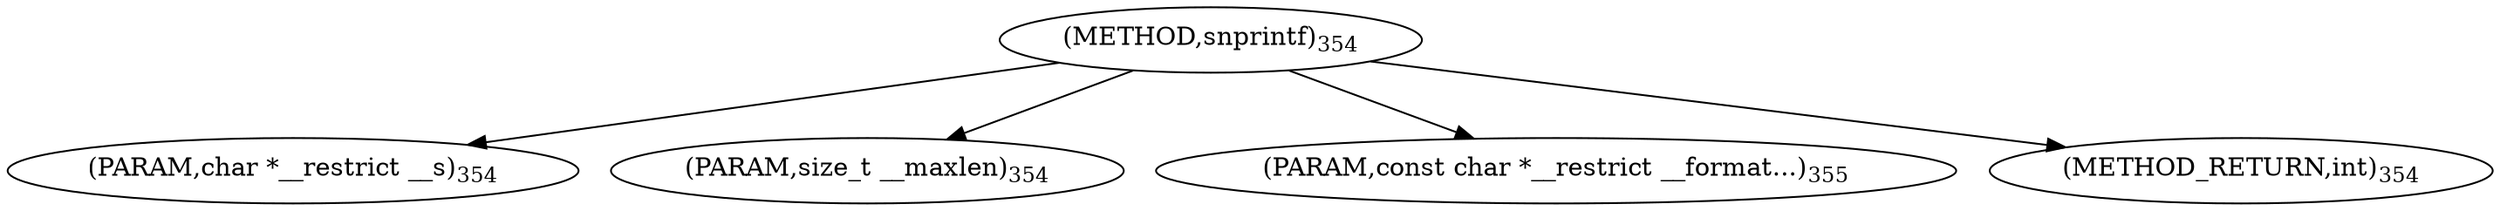 digraph "snprintf" {  
"30178" [label = <(METHOD,snprintf)<SUB>354</SUB>> ]
"30179" [label = <(PARAM,char *__restrict __s)<SUB>354</SUB>> ]
"30180" [label = <(PARAM,size_t __maxlen)<SUB>354</SUB>> ]
"30181" [label = <(PARAM,const char *__restrict __format...)<SUB>355</SUB>> ]
"30182" [label = <(METHOD_RETURN,int)<SUB>354</SUB>> ]
  "30178" -> "30179" 
  "30178" -> "30180" 
  "30178" -> "30181" 
  "30178" -> "30182" 
}
